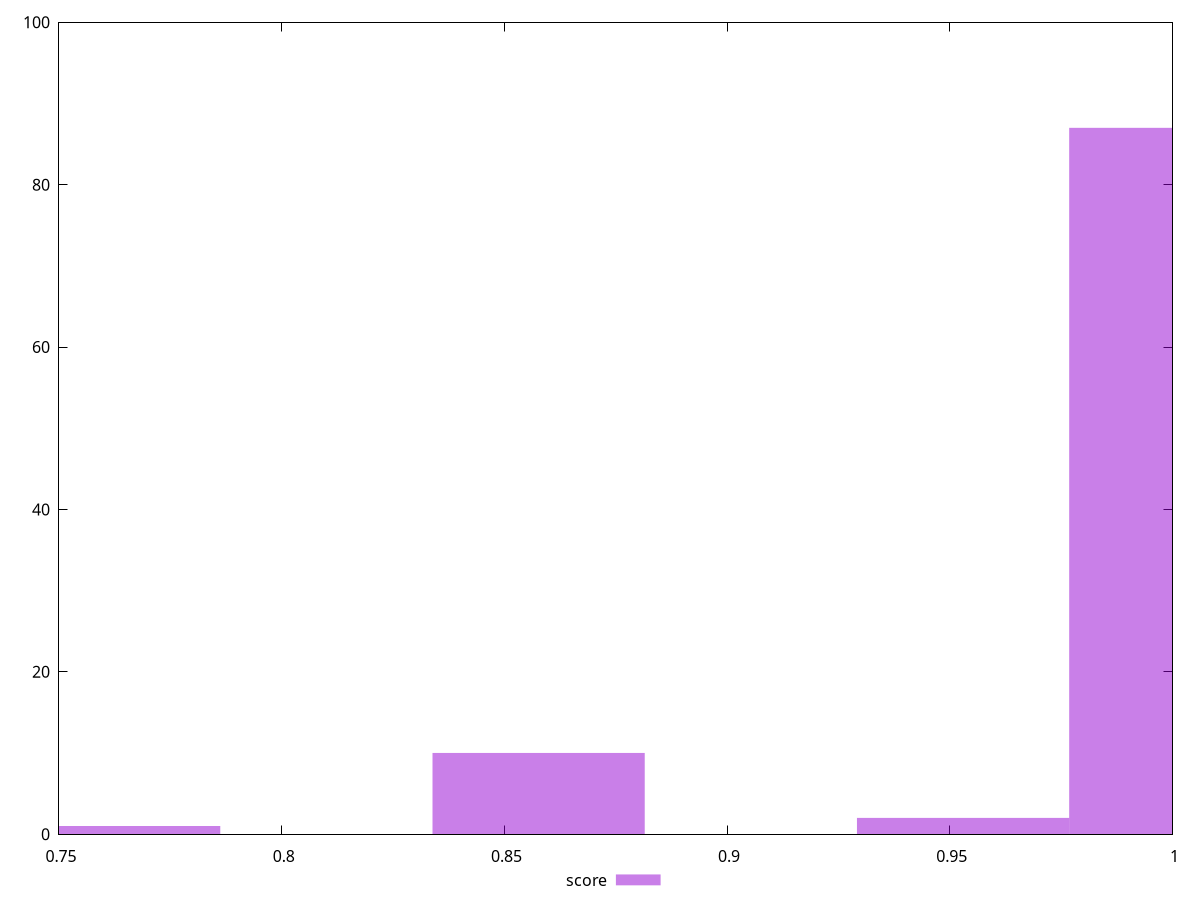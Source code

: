 reset

$score <<EOF
1.0006288542057757 87
0.8576818750335221 10
0.7623838889186864 1
0.952979861148358 2
EOF

set key outside below
set boxwidth 0.0476489930574179
set xrange [0.75:1]
set yrange [0:100]
set trange [0:100]
set style fill transparent solid 0.5 noborder
set terminal svg size 640, 490 enhanced background rgb 'white'
set output "reprap/unminified-javascript/samples/pages+cached+noexternal/score/histogram.svg"

plot $score title "score" with boxes

reset

